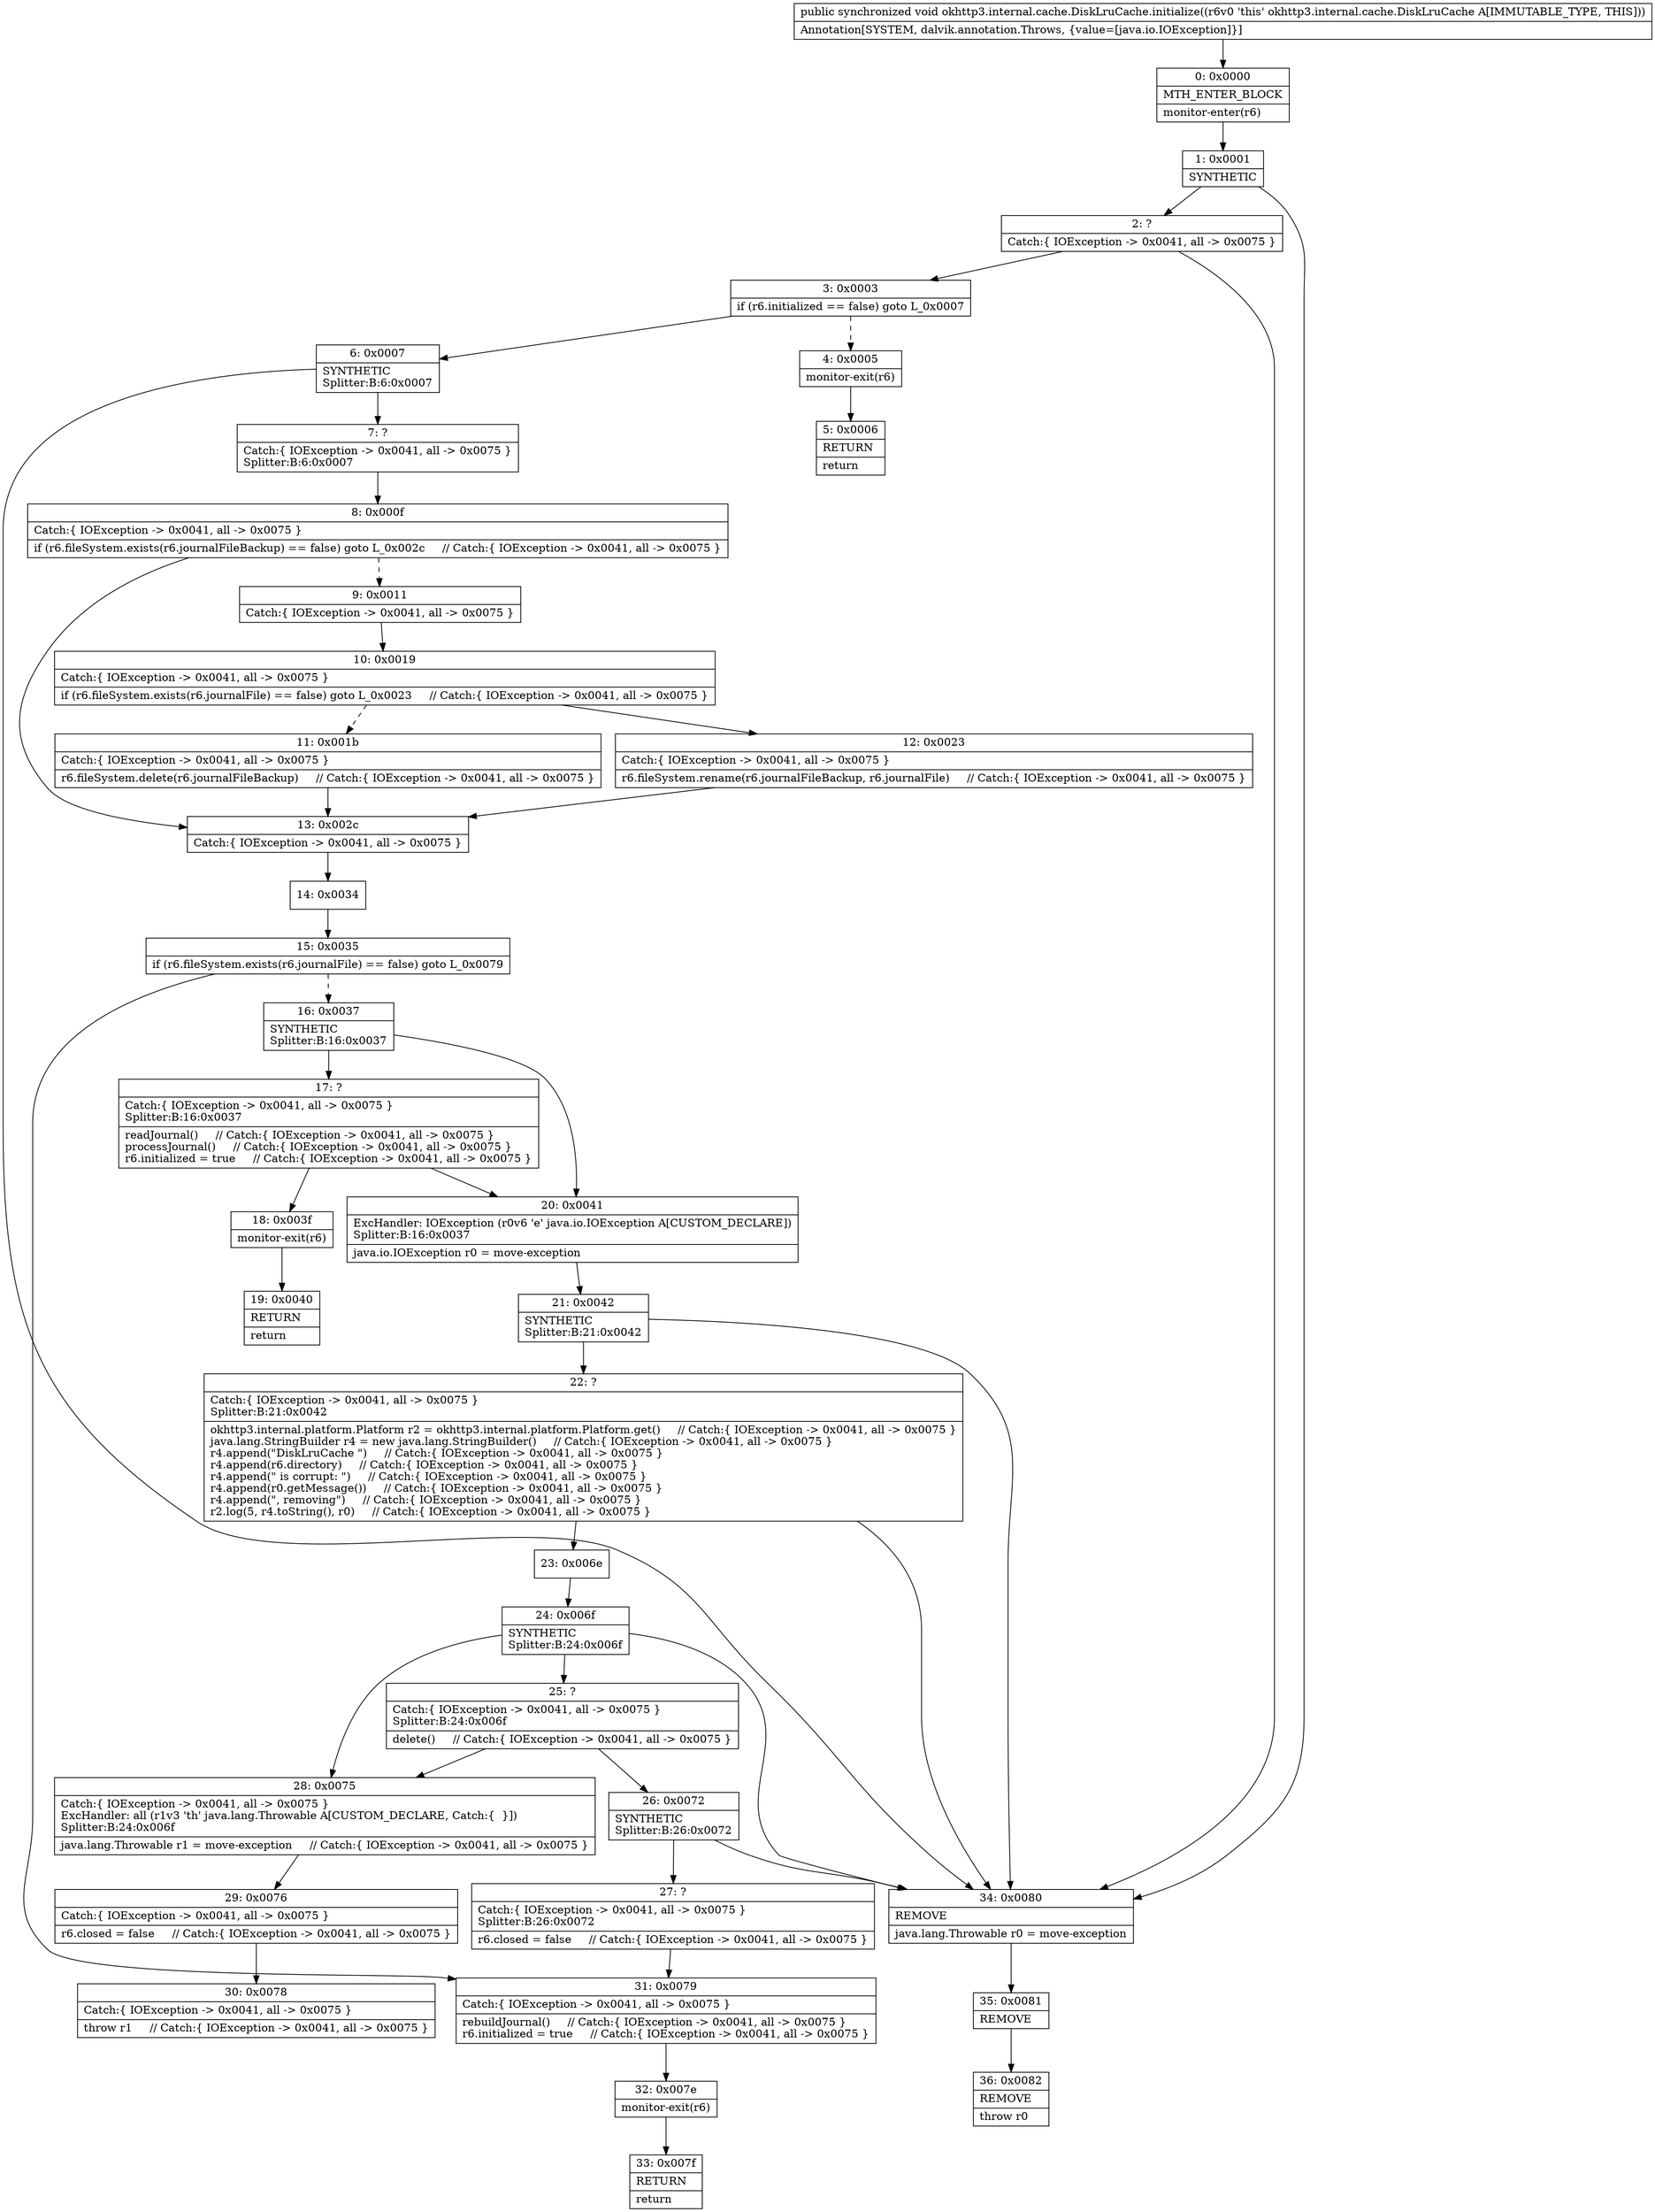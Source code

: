 digraph "CFG forokhttp3.internal.cache.DiskLruCache.initialize()V" {
Node_0 [shape=record,label="{0\:\ 0x0000|MTH_ENTER_BLOCK\l|monitor\-enter(r6)\l}"];
Node_1 [shape=record,label="{1\:\ 0x0001|SYNTHETIC\l}"];
Node_2 [shape=record,label="{2\:\ ?|Catch:\{ IOException \-\> 0x0041, all \-\> 0x0075 \}\l}"];
Node_3 [shape=record,label="{3\:\ 0x0003|if (r6.initialized == false) goto L_0x0007\l}"];
Node_4 [shape=record,label="{4\:\ 0x0005|monitor\-exit(r6)\l}"];
Node_5 [shape=record,label="{5\:\ 0x0006|RETURN\l|return\l}"];
Node_6 [shape=record,label="{6\:\ 0x0007|SYNTHETIC\lSplitter:B:6:0x0007\l}"];
Node_7 [shape=record,label="{7\:\ ?|Catch:\{ IOException \-\> 0x0041, all \-\> 0x0075 \}\lSplitter:B:6:0x0007\l}"];
Node_8 [shape=record,label="{8\:\ 0x000f|Catch:\{ IOException \-\> 0x0041, all \-\> 0x0075 \}\l|if (r6.fileSystem.exists(r6.journalFileBackup) == false) goto L_0x002c     \/\/ Catch:\{ IOException \-\> 0x0041, all \-\> 0x0075 \}\l}"];
Node_9 [shape=record,label="{9\:\ 0x0011|Catch:\{ IOException \-\> 0x0041, all \-\> 0x0075 \}\l}"];
Node_10 [shape=record,label="{10\:\ 0x0019|Catch:\{ IOException \-\> 0x0041, all \-\> 0x0075 \}\l|if (r6.fileSystem.exists(r6.journalFile) == false) goto L_0x0023     \/\/ Catch:\{ IOException \-\> 0x0041, all \-\> 0x0075 \}\l}"];
Node_11 [shape=record,label="{11\:\ 0x001b|Catch:\{ IOException \-\> 0x0041, all \-\> 0x0075 \}\l|r6.fileSystem.delete(r6.journalFileBackup)     \/\/ Catch:\{ IOException \-\> 0x0041, all \-\> 0x0075 \}\l}"];
Node_12 [shape=record,label="{12\:\ 0x0023|Catch:\{ IOException \-\> 0x0041, all \-\> 0x0075 \}\l|r6.fileSystem.rename(r6.journalFileBackup, r6.journalFile)     \/\/ Catch:\{ IOException \-\> 0x0041, all \-\> 0x0075 \}\l}"];
Node_13 [shape=record,label="{13\:\ 0x002c|Catch:\{ IOException \-\> 0x0041, all \-\> 0x0075 \}\l}"];
Node_14 [shape=record,label="{14\:\ 0x0034}"];
Node_15 [shape=record,label="{15\:\ 0x0035|if (r6.fileSystem.exists(r6.journalFile) == false) goto L_0x0079\l}"];
Node_16 [shape=record,label="{16\:\ 0x0037|SYNTHETIC\lSplitter:B:16:0x0037\l}"];
Node_17 [shape=record,label="{17\:\ ?|Catch:\{ IOException \-\> 0x0041, all \-\> 0x0075 \}\lSplitter:B:16:0x0037\l|readJournal()     \/\/ Catch:\{ IOException \-\> 0x0041, all \-\> 0x0075 \}\lprocessJournal()     \/\/ Catch:\{ IOException \-\> 0x0041, all \-\> 0x0075 \}\lr6.initialized = true     \/\/ Catch:\{ IOException \-\> 0x0041, all \-\> 0x0075 \}\l}"];
Node_18 [shape=record,label="{18\:\ 0x003f|monitor\-exit(r6)\l}"];
Node_19 [shape=record,label="{19\:\ 0x0040|RETURN\l|return\l}"];
Node_20 [shape=record,label="{20\:\ 0x0041|ExcHandler: IOException (r0v6 'e' java.io.IOException A[CUSTOM_DECLARE])\lSplitter:B:16:0x0037\l|java.io.IOException r0 = move\-exception\l}"];
Node_21 [shape=record,label="{21\:\ 0x0042|SYNTHETIC\lSplitter:B:21:0x0042\l}"];
Node_22 [shape=record,label="{22\:\ ?|Catch:\{ IOException \-\> 0x0041, all \-\> 0x0075 \}\lSplitter:B:21:0x0042\l|okhttp3.internal.platform.Platform r2 = okhttp3.internal.platform.Platform.get()     \/\/ Catch:\{ IOException \-\> 0x0041, all \-\> 0x0075 \}\ljava.lang.StringBuilder r4 = new java.lang.StringBuilder()     \/\/ Catch:\{ IOException \-\> 0x0041, all \-\> 0x0075 \}\lr4.append(\"DiskLruCache \")     \/\/ Catch:\{ IOException \-\> 0x0041, all \-\> 0x0075 \}\lr4.append(r6.directory)     \/\/ Catch:\{ IOException \-\> 0x0041, all \-\> 0x0075 \}\lr4.append(\" is corrupt: \")     \/\/ Catch:\{ IOException \-\> 0x0041, all \-\> 0x0075 \}\lr4.append(r0.getMessage())     \/\/ Catch:\{ IOException \-\> 0x0041, all \-\> 0x0075 \}\lr4.append(\", removing\")     \/\/ Catch:\{ IOException \-\> 0x0041, all \-\> 0x0075 \}\lr2.log(5, r4.toString(), r0)     \/\/ Catch:\{ IOException \-\> 0x0041, all \-\> 0x0075 \}\l}"];
Node_23 [shape=record,label="{23\:\ 0x006e}"];
Node_24 [shape=record,label="{24\:\ 0x006f|SYNTHETIC\lSplitter:B:24:0x006f\l}"];
Node_25 [shape=record,label="{25\:\ ?|Catch:\{ IOException \-\> 0x0041, all \-\> 0x0075 \}\lSplitter:B:24:0x006f\l|delete()     \/\/ Catch:\{ IOException \-\> 0x0041, all \-\> 0x0075 \}\l}"];
Node_26 [shape=record,label="{26\:\ 0x0072|SYNTHETIC\lSplitter:B:26:0x0072\l}"];
Node_27 [shape=record,label="{27\:\ ?|Catch:\{ IOException \-\> 0x0041, all \-\> 0x0075 \}\lSplitter:B:26:0x0072\l|r6.closed = false     \/\/ Catch:\{ IOException \-\> 0x0041, all \-\> 0x0075 \}\l}"];
Node_28 [shape=record,label="{28\:\ 0x0075|Catch:\{ IOException \-\> 0x0041, all \-\> 0x0075 \}\lExcHandler: all (r1v3 'th' java.lang.Throwable A[CUSTOM_DECLARE, Catch:\{  \}])\lSplitter:B:24:0x006f\l|java.lang.Throwable r1 = move\-exception     \/\/ Catch:\{ IOException \-\> 0x0041, all \-\> 0x0075 \}\l}"];
Node_29 [shape=record,label="{29\:\ 0x0076|Catch:\{ IOException \-\> 0x0041, all \-\> 0x0075 \}\l|r6.closed = false     \/\/ Catch:\{ IOException \-\> 0x0041, all \-\> 0x0075 \}\l}"];
Node_30 [shape=record,label="{30\:\ 0x0078|Catch:\{ IOException \-\> 0x0041, all \-\> 0x0075 \}\l|throw r1     \/\/ Catch:\{ IOException \-\> 0x0041, all \-\> 0x0075 \}\l}"];
Node_31 [shape=record,label="{31\:\ 0x0079|Catch:\{ IOException \-\> 0x0041, all \-\> 0x0075 \}\l|rebuildJournal()     \/\/ Catch:\{ IOException \-\> 0x0041, all \-\> 0x0075 \}\lr6.initialized = true     \/\/ Catch:\{ IOException \-\> 0x0041, all \-\> 0x0075 \}\l}"];
Node_32 [shape=record,label="{32\:\ 0x007e|monitor\-exit(r6)\l}"];
Node_33 [shape=record,label="{33\:\ 0x007f|RETURN\l|return\l}"];
Node_34 [shape=record,label="{34\:\ 0x0080|REMOVE\l|java.lang.Throwable r0 = move\-exception\l}"];
Node_35 [shape=record,label="{35\:\ 0x0081|REMOVE\l}"];
Node_36 [shape=record,label="{36\:\ 0x0082|REMOVE\l|throw r0\l}"];
MethodNode[shape=record,label="{public synchronized void okhttp3.internal.cache.DiskLruCache.initialize((r6v0 'this' okhttp3.internal.cache.DiskLruCache A[IMMUTABLE_TYPE, THIS]))  | Annotation[SYSTEM, dalvik.annotation.Throws, \{value=[java.io.IOException]\}]\l}"];
MethodNode -> Node_0;
Node_0 -> Node_1;
Node_1 -> Node_2;
Node_1 -> Node_34;
Node_2 -> Node_3;
Node_2 -> Node_34;
Node_3 -> Node_4[style=dashed];
Node_3 -> Node_6;
Node_4 -> Node_5;
Node_6 -> Node_7;
Node_6 -> Node_34;
Node_7 -> Node_8;
Node_8 -> Node_9[style=dashed];
Node_8 -> Node_13;
Node_9 -> Node_10;
Node_10 -> Node_11[style=dashed];
Node_10 -> Node_12;
Node_11 -> Node_13;
Node_12 -> Node_13;
Node_13 -> Node_14;
Node_14 -> Node_15;
Node_15 -> Node_16[style=dashed];
Node_15 -> Node_31;
Node_16 -> Node_17;
Node_16 -> Node_20;
Node_17 -> Node_18;
Node_17 -> Node_20;
Node_18 -> Node_19;
Node_20 -> Node_21;
Node_21 -> Node_22;
Node_21 -> Node_34;
Node_22 -> Node_23;
Node_22 -> Node_34;
Node_23 -> Node_24;
Node_24 -> Node_25;
Node_24 -> Node_28;
Node_24 -> Node_34;
Node_25 -> Node_26;
Node_25 -> Node_28;
Node_26 -> Node_27;
Node_26 -> Node_34;
Node_27 -> Node_31;
Node_28 -> Node_29;
Node_29 -> Node_30;
Node_31 -> Node_32;
Node_32 -> Node_33;
Node_34 -> Node_35;
Node_35 -> Node_36;
}


